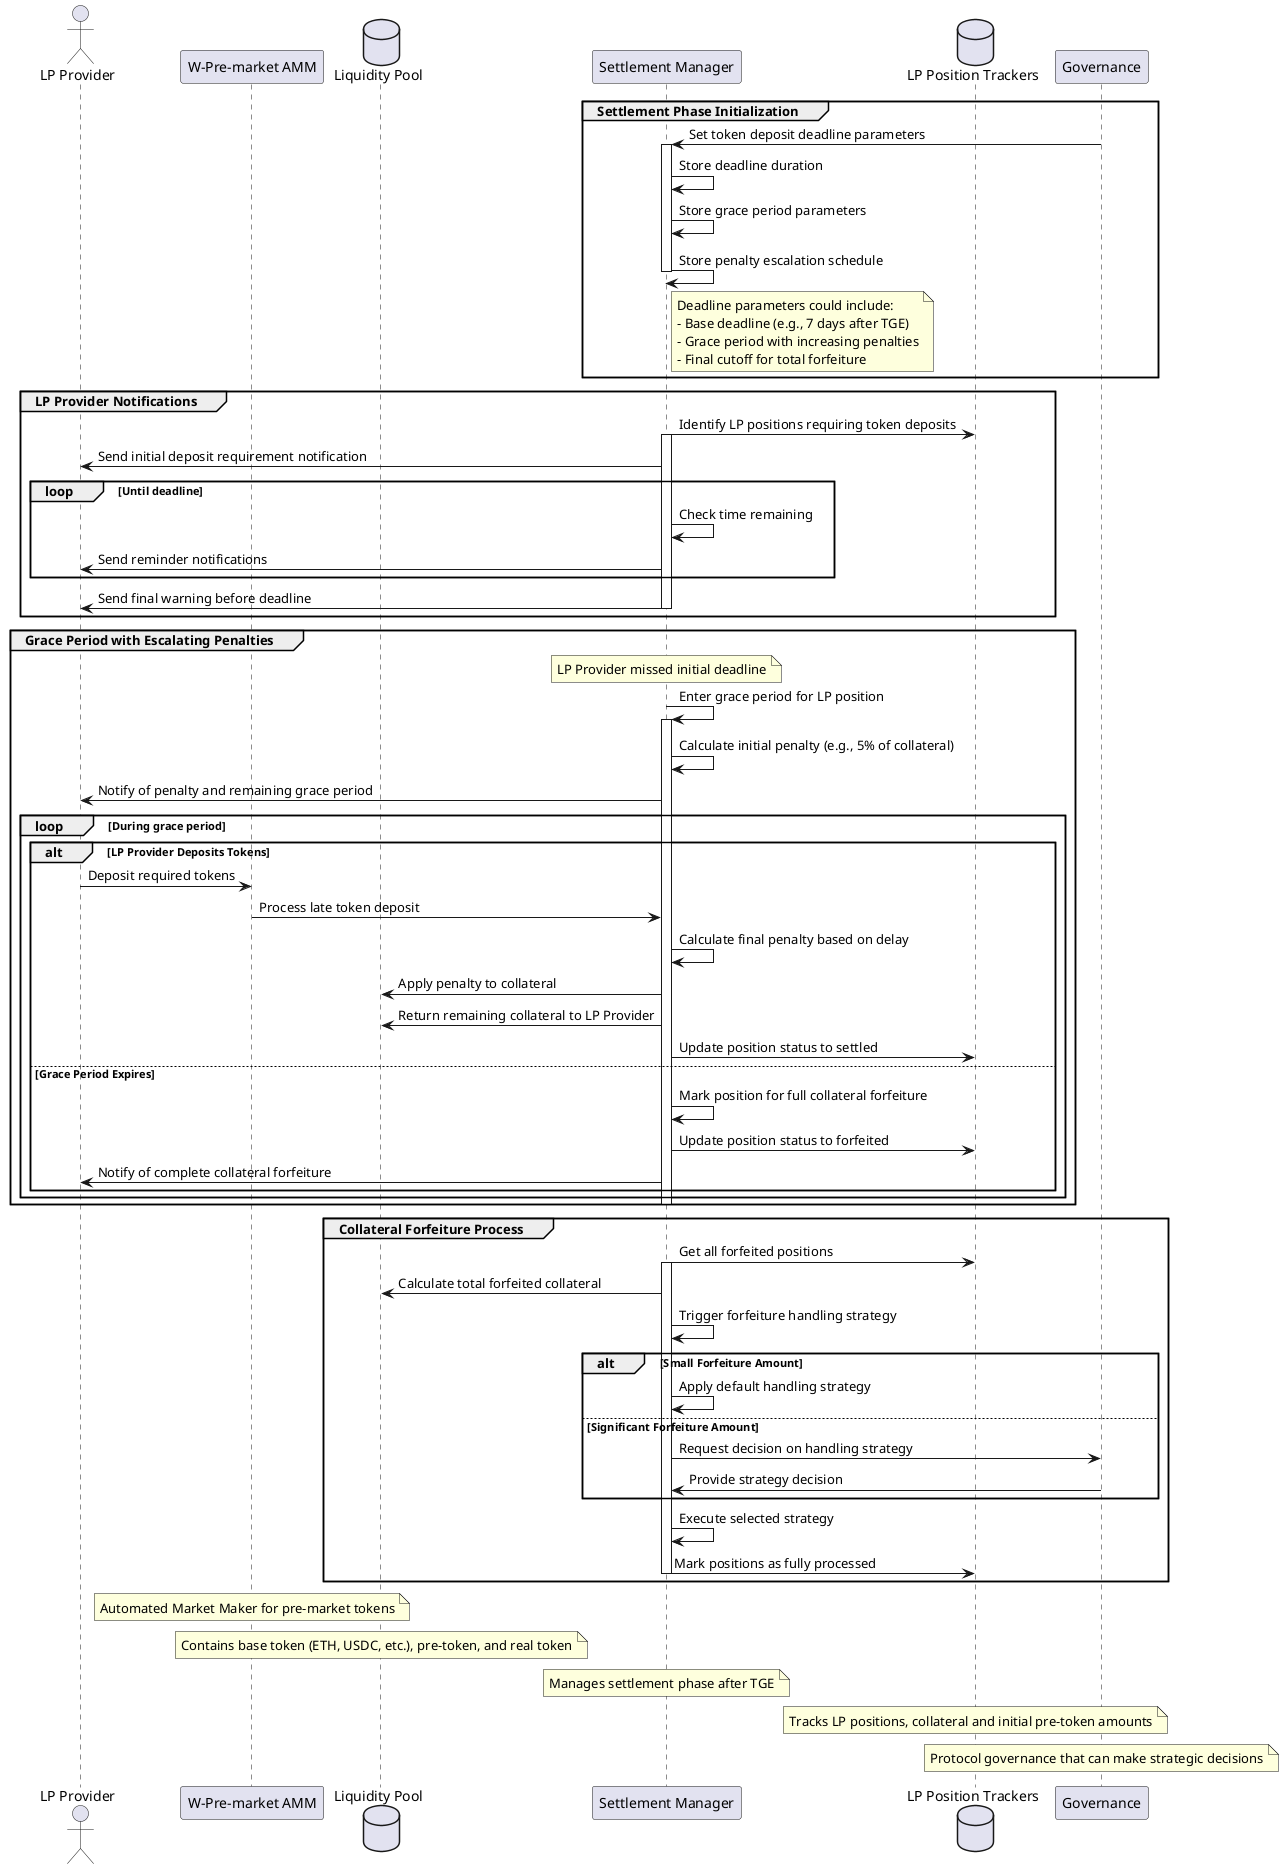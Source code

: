 @startuml W-LP Collateral Deadline Mechanism

' Define participants
actor "LP Provider" as LPProvider
participant "W-Pre-market AMM" as AMM
database "Liquidity Pool" as Pool
participant "Settlement Manager" as Settlement
database "LP Position Trackers" as LPTrackers
participant "Governance" as Governance

' Style
skinparam sequence {
    ParticipantBackgroundColor LightBlue
    ActorBackgroundColor LightGreen
    DatabaseBackgroundColor LightPink
    LifeLineColor Gray
    BorderColor Black
}

' Initial setup of deadline
group Settlement Phase Initialization
    Governance -> Settlement: Set token deposit deadline parameters
    activate Settlement
    Settlement -> Settlement: Store deadline duration
    Settlement -> Settlement: Store grace period parameters
    Settlement -> Settlement: Store penalty escalation schedule
    deactivate Settlement
    
    note right of Settlement: Deadline parameters could include:\n- Base deadline (e.g., 7 days after TGE)\n- Grace period with increasing penalties\n- Final cutoff for total forfeiture
end

' Notification system
group LP Provider Notifications
    Settlement -> LPTrackers: Identify LP positions requiring token deposits
    activate Settlement
    Settlement -> LPProvider: Send initial deposit requirement notification
    
    loop Until deadline
        Settlement -> Settlement: Check time remaining
        Settlement -> LPProvider: Send reminder notifications
    end
    
    Settlement -> LPProvider: Send final warning before deadline
    deactivate Settlement
end

' Grace period with escalating penalties
group Grace Period with Escalating Penalties
    note over Settlement: LP Provider missed initial deadline
    
    Settlement -> Settlement: Enter grace period for LP position
    activate Settlement
    Settlement -> Settlement: Calculate initial penalty (e.g., 5% of collateral)
    Settlement -> LPProvider: Notify of penalty and remaining grace period
    
    loop During grace period
        alt LP Provider Deposits Tokens
            LPProvider -> AMM: Deposit required tokens
            AMM -> Settlement: Process late token deposit
            Settlement -> Settlement: Calculate final penalty based on delay
            Settlement -> Pool: Apply penalty to collateral
            Settlement -> Pool: Return remaining collateral to LP Provider
            Settlement -> LPTrackers: Update position status to settled
        else Grace Period Expires
            Settlement -> Settlement: Mark position for full collateral forfeiture
            Settlement -> LPTrackers: Update position status to forfeited
            Settlement -> LPProvider: Notify of complete collateral forfeiture
        end
    end
    deactivate Settlement
end

' Final forfeiture process
group Collateral Forfeiture Process
    Settlement -> LPTrackers: Get all forfeited positions
    activate Settlement
    Settlement -> Pool: Calculate total forfeited collateral
    Settlement -> Settlement: Trigger forfeiture handling strategy
    
    alt Small Forfeiture Amount
        Settlement -> Settlement: Apply default handling strategy
    else Significant Forfeiture Amount
        Settlement -> Governance: Request decision on handling strategy
        Governance -> Settlement: Provide strategy decision
    end
    
    Settlement -> Settlement: Execute selected strategy
    Settlement -> LPTrackers: Mark positions as fully processed
    deactivate Settlement
end

' Add notes
note over AMM: Automated Market Maker for pre-market tokens
note over Pool: Contains base token (ETH, USDC, etc.), pre-token, and real token
note over Settlement: Manages settlement phase after TGE
note over LPTrackers: Tracks LP positions, collateral and initial pre-token amounts
note over Governance: Protocol governance that can make strategic decisions

@enduml 
